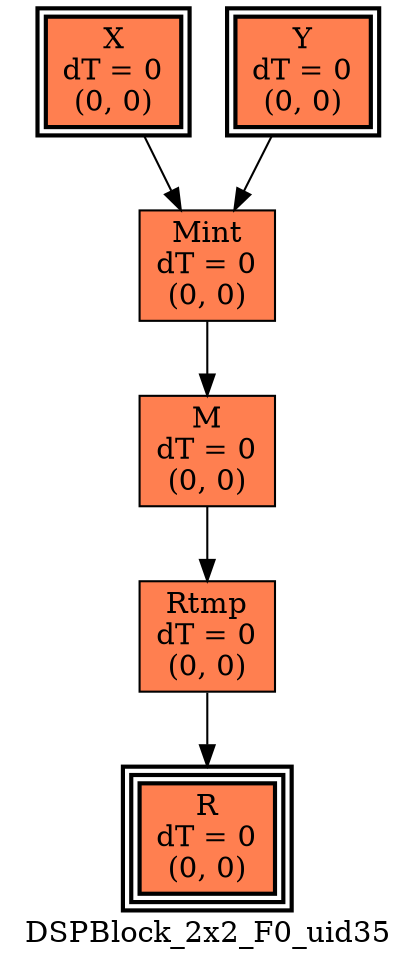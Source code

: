 digraph DSPBlock_2x2_F0_uid35
{
	//graph drawing options
	label=DSPBlock_2x2_F0_uid35;
	labelloc=bottom;
	labeljust=right;
	ratio=auto;
	nodesep=0.25;
	ranksep=0.5;

	//input/output signals of operator DSPBlock_2x2_F0_uid35
	X__DSPBlock_2x2_F0_uid35 [ label="X\ndT = 0\n(0, 0)", shape=box, color=black, style="bold, filled", fillcolor=coral, peripheries=2 ];
	Y__DSPBlock_2x2_F0_uid35 [ label="Y\ndT = 0\n(0, 0)", shape=box, color=black, style="bold, filled", fillcolor=coral, peripheries=2 ];
	R__DSPBlock_2x2_F0_uid35 [ label="R\ndT = 0\n(0, 0)", shape=box, color=black, style="bold, filled", fillcolor=coral, peripheries=3 ];
	{rank=same X__DSPBlock_2x2_F0_uid35, Y__DSPBlock_2x2_F0_uid35};
	{rank=same R__DSPBlock_2x2_F0_uid35};
	//internal signals of operator DSPBlock_2x2_F0_uid35
	Mint__DSPBlock_2x2_F0_uid35 [ label="Mint\ndT = 0\n(0, 0)", shape=box, color=black, style=filled, fillcolor=coral, peripheries=1 ];
	M__DSPBlock_2x2_F0_uid35 [ label="M\ndT = 0\n(0, 0)", shape=box, color=black, style=filled, fillcolor=coral, peripheries=1 ];
	Rtmp__DSPBlock_2x2_F0_uid35 [ label="Rtmp\ndT = 0\n(0, 0)", shape=box, color=black, style=filled, fillcolor=coral, peripheries=1 ];

	//subcomponents of operator DSPBlock_2x2_F0_uid35

	//input and internal signal connections of operator DSPBlock_2x2_F0_uid35
	X__DSPBlock_2x2_F0_uid35 -> Mint__DSPBlock_2x2_F0_uid35 [ arrowhead=normal, arrowsize=1.0, arrowtail=normal, color=black, dir=forward  ];
	Y__DSPBlock_2x2_F0_uid35 -> Mint__DSPBlock_2x2_F0_uid35 [ arrowhead=normal, arrowsize=1.0, arrowtail=normal, color=black, dir=forward  ];
	Mint__DSPBlock_2x2_F0_uid35 -> M__DSPBlock_2x2_F0_uid35 [ arrowhead=normal, arrowsize=1.0, arrowtail=normal, color=black, dir=forward  ];
	M__DSPBlock_2x2_F0_uid35 -> Rtmp__DSPBlock_2x2_F0_uid35 [ arrowhead=normal, arrowsize=1.0, arrowtail=normal, color=black, dir=forward  ];
	Rtmp__DSPBlock_2x2_F0_uid35 -> R__DSPBlock_2x2_F0_uid35 [ arrowhead=normal, arrowsize=1.0, arrowtail=normal, color=black, dir=forward  ];
}

